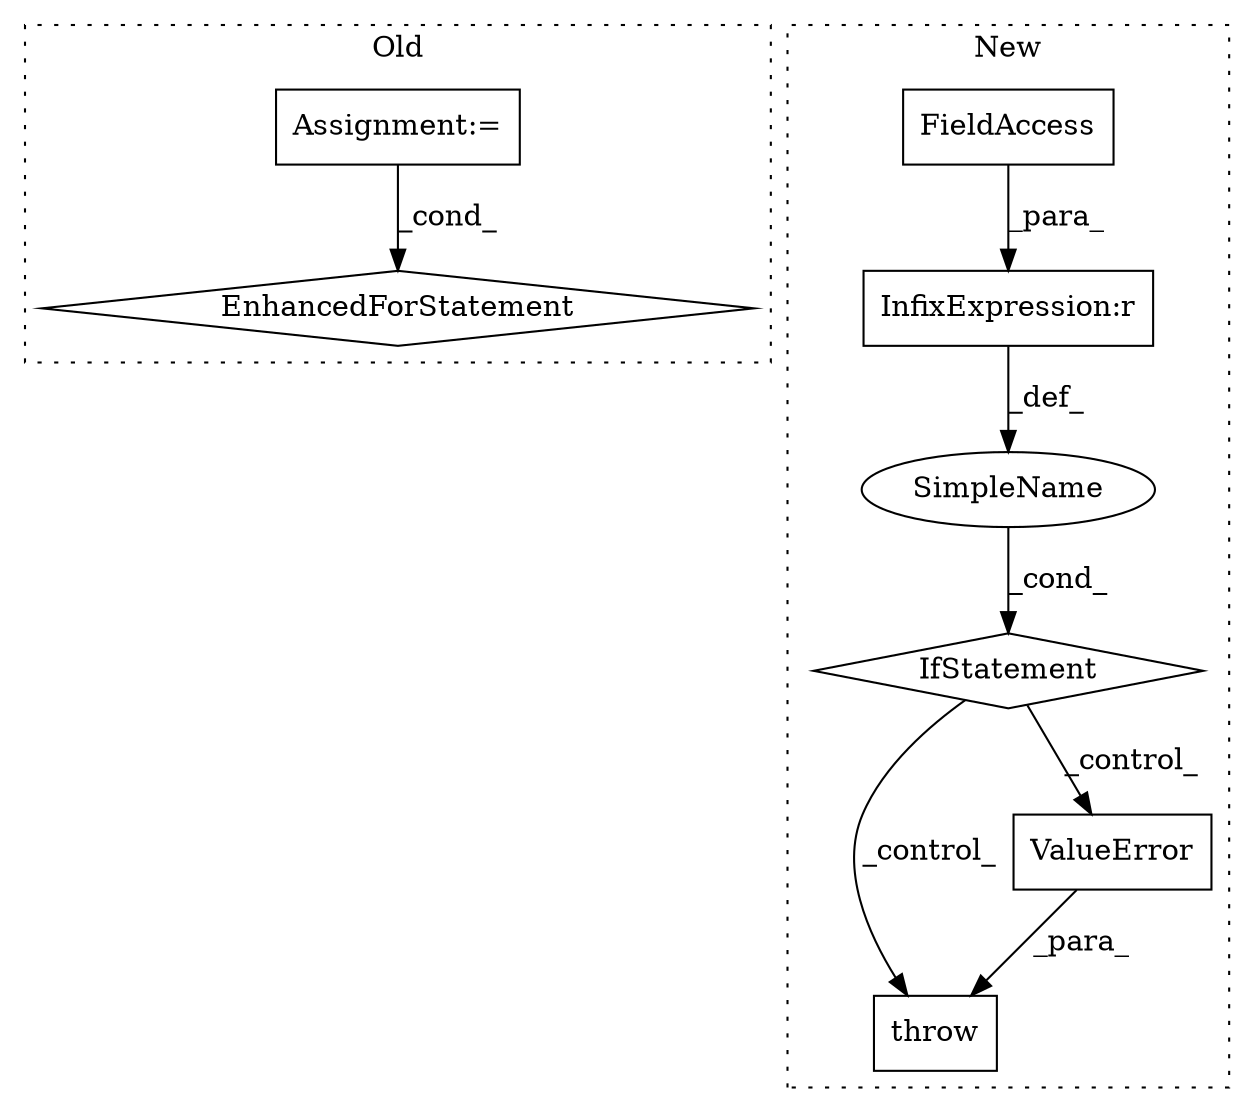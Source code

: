 digraph G {
subgraph cluster0 {
1 [label="EnhancedForStatement" a="70" s="17011,17146" l="76,2" shape="diamond"];
3 [label="Assignment:=" a="7" s="16497" l="2" shape="box"];
label = "Old";
style="dotted";
}
subgraph cluster1 {
2 [label="throw" a="53" s="18951" l="6" shape="box"];
4 [label="IfStatement" a="25" s="18684,18748" l="4,2" shape="diamond"];
5 [label="SimpleName" a="42" s="" l="" shape="ellipse"];
6 [label="InfixExpression:r" a="27" s="18723" l="4" shape="box"];
7 [label="FieldAccess" a="22" s="18727" l="21" shape="box"];
8 [label="ValueError" a="32" s="18957,19034" l="11,1" shape="box"];
label = "New";
style="dotted";
}
3 -> 1 [label="_cond_"];
4 -> 8 [label="_control_"];
4 -> 2 [label="_control_"];
5 -> 4 [label="_cond_"];
6 -> 5 [label="_def_"];
7 -> 6 [label="_para_"];
8 -> 2 [label="_para_"];
}